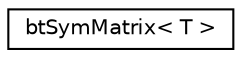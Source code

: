 digraph "Graphical Class Hierarchy"
{
  edge [fontname="Helvetica",fontsize="10",labelfontname="Helvetica",labelfontsize="10"];
  node [fontname="Helvetica",fontsize="10",shape=record];
  rankdir="LR";
  Node1 [label="btSymMatrix\< T \>",height=0.2,width=0.4,color="black", fillcolor="white", style="filled",URL="$structbt_sym_matrix.html",tooltip="btSoftBody implementation by Nathanael Presson "];
}

